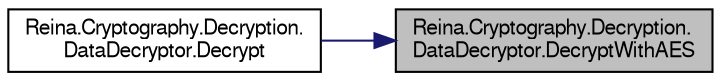 digraph "Reina.Cryptography.Decryption.DataDecryptor.DecryptWithAES"
{
 // LATEX_PDF_SIZE
  edge [fontname="FreeSans",fontsize="10",labelfontname="FreeSans",labelfontsize="10"];
  node [fontname="FreeSans",fontsize="10",shape=record];
  rankdir="RL";
  Node1 [label="Reina.Cryptography.Decryption.\lDataDecryptor.DecryptWithAES",height=0.2,width=0.4,color="black", fillcolor="grey75", style="filled", fontcolor="black",tooltip="Decrypts the data using the AES algorithm in CBC mode with PKCS7 padding."];
  Node1 -> Node2 [dir="back",color="midnightblue",fontsize="10",style="solid",fontname="FreeSans"];
  Node2 [label="Reina.Cryptography.Decryption.\lDataDecryptor.Decrypt",height=0.2,width=0.4,color="black", fillcolor="white", style="filled",URL="$class_reina_1_1_cryptography_1_1_decryption_1_1_data_decryptor.html#acb201c3425814fd5f80188aab4ad31b9",tooltip="Decrypts the specified encrypted data using a layered approach with AES, Serpent, and Twofish algorit..."];
}
